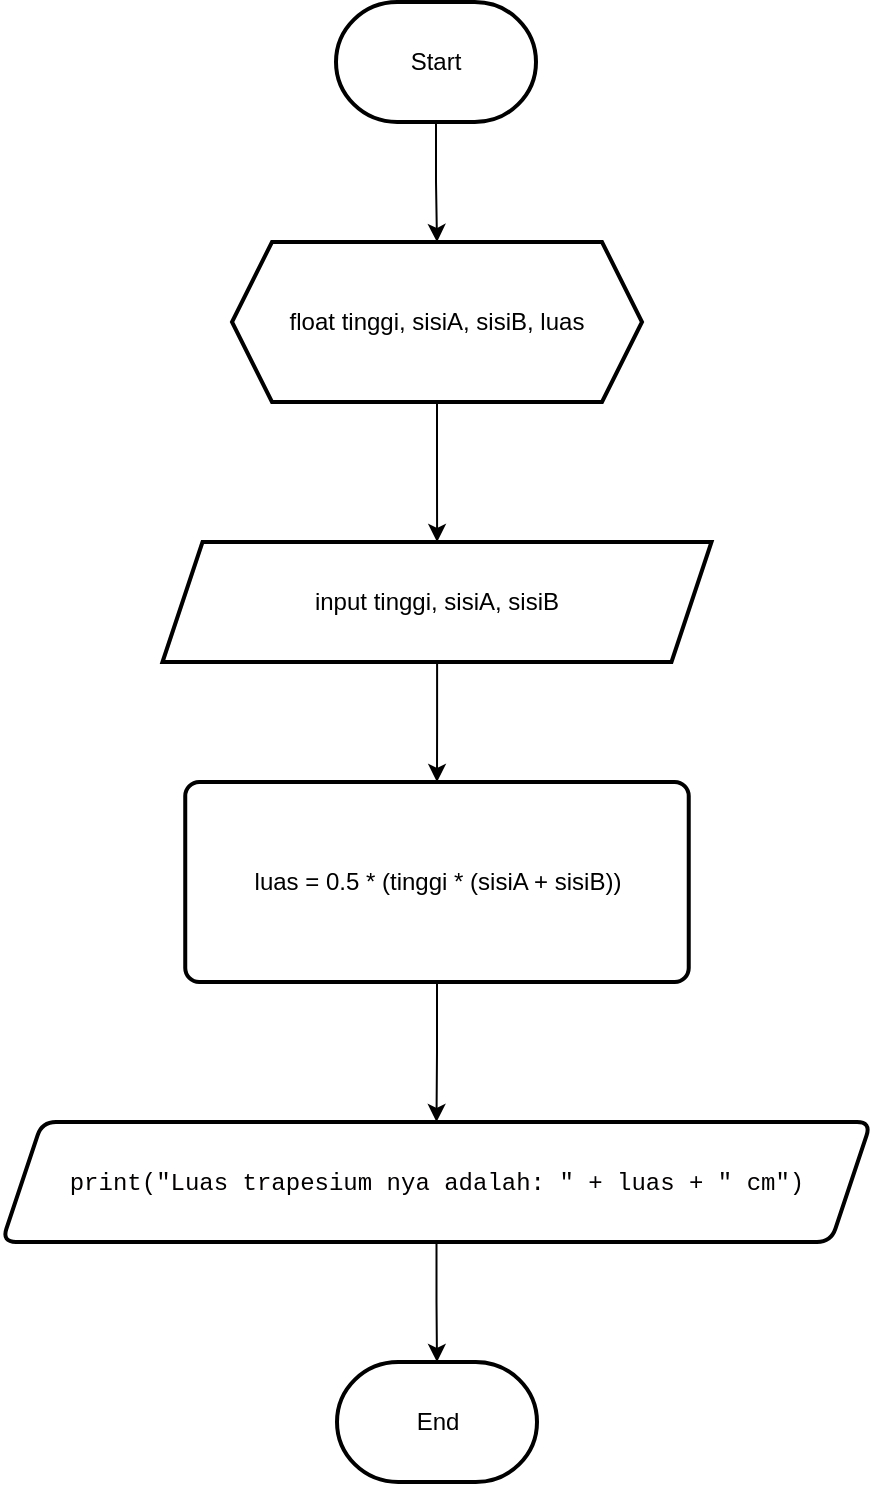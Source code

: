 <mxfile version="21.7.5" type="github">
  <diagram name="Page-1" id="2HC8ZAJzMvKnmengxu0y">
    <mxGraphModel dx="671" dy="385" grid="1" gridSize="10" guides="1" tooltips="1" connect="1" arrows="1" fold="1" page="1" pageScale="1" pageWidth="850" pageHeight="1100" math="0" shadow="0">
      <root>
        <mxCell id="0" />
        <mxCell id="1" parent="0" />
        <mxCell id="979kaJFMS9a5eqBpQx-z-5" value="" style="edgeStyle=orthogonalEdgeStyle;rounded=0;orthogonalLoop=1;jettySize=auto;html=1;" edge="1" parent="1" source="979kaJFMS9a5eqBpQx-z-1" target="979kaJFMS9a5eqBpQx-z-4">
          <mxGeometry relative="1" as="geometry" />
        </mxCell>
        <mxCell id="979kaJFMS9a5eqBpQx-z-1" value="Start" style="strokeWidth=2;html=1;shape=mxgraph.flowchart.terminator;whiteSpace=wrap;" vertex="1" parent="1">
          <mxGeometry x="375" y="80" width="100" height="60" as="geometry" />
        </mxCell>
        <mxCell id="979kaJFMS9a5eqBpQx-z-7" value="" style="edgeStyle=orthogonalEdgeStyle;rounded=0;orthogonalLoop=1;jettySize=auto;html=1;" edge="1" parent="1" source="979kaJFMS9a5eqBpQx-z-4" target="979kaJFMS9a5eqBpQx-z-6">
          <mxGeometry relative="1" as="geometry" />
        </mxCell>
        <mxCell id="979kaJFMS9a5eqBpQx-z-4" value="float tinggi, sisiA, sisiB, luas" style="shape=hexagon;perimeter=hexagonPerimeter2;whiteSpace=wrap;html=1;fixedSize=1;strokeWidth=2;" vertex="1" parent="1">
          <mxGeometry x="323" y="200" width="205" height="80" as="geometry" />
        </mxCell>
        <mxCell id="979kaJFMS9a5eqBpQx-z-11" value="" style="edgeStyle=orthogonalEdgeStyle;rounded=0;orthogonalLoop=1;jettySize=auto;html=1;" edge="1" parent="1" source="979kaJFMS9a5eqBpQx-z-6" target="979kaJFMS9a5eqBpQx-z-10">
          <mxGeometry relative="1" as="geometry" />
        </mxCell>
        <mxCell id="979kaJFMS9a5eqBpQx-z-6" value="input tinggi, sisiA, sisiB" style="shape=parallelogram;perimeter=parallelogramPerimeter;whiteSpace=wrap;html=1;fixedSize=1;strokeWidth=2;" vertex="1" parent="1">
          <mxGeometry x="288.25" y="350" width="274.5" height="60" as="geometry" />
        </mxCell>
        <mxCell id="979kaJFMS9a5eqBpQx-z-13" value="" style="edgeStyle=orthogonalEdgeStyle;rounded=0;orthogonalLoop=1;jettySize=auto;html=1;" edge="1" parent="1" source="979kaJFMS9a5eqBpQx-z-10" target="979kaJFMS9a5eqBpQx-z-12">
          <mxGeometry relative="1" as="geometry" />
        </mxCell>
        <mxCell id="979kaJFMS9a5eqBpQx-z-10" value="luas = 0.5 * (tinggi * (sisiA + sisiB))" style="rounded=1;whiteSpace=wrap;html=1;absoluteArcSize=1;arcSize=14;strokeWidth=2;" vertex="1" parent="1">
          <mxGeometry x="299.62" y="470" width="251.75" height="100" as="geometry" />
        </mxCell>
        <mxCell id="979kaJFMS9a5eqBpQx-z-15" value="" style="edgeStyle=orthogonalEdgeStyle;rounded=0;orthogonalLoop=1;jettySize=auto;html=1;" edge="1" parent="1" source="979kaJFMS9a5eqBpQx-z-12" target="979kaJFMS9a5eqBpQx-z-14">
          <mxGeometry relative="1" as="geometry" />
        </mxCell>
        <mxCell id="979kaJFMS9a5eqBpQx-z-12" value="&lt;font face=&quot;Consolas, Courier New, monospace&quot;&gt;print(&quot;Luas trapesium nya adalah: &quot; + luas + &quot; cm&quot;)&lt;/font&gt;" style="shape=parallelogram;perimeter=parallelogramPerimeter;whiteSpace=wrap;html=1;fixedSize=1;rounded=1;arcSize=14;strokeWidth=2;fontColor=#030100;" vertex="1" parent="1">
          <mxGeometry x="208" y="640" width="434.5" height="60" as="geometry" />
        </mxCell>
        <mxCell id="979kaJFMS9a5eqBpQx-z-14" value="End" style="strokeWidth=2;html=1;shape=mxgraph.flowchart.terminator;whiteSpace=wrap;" vertex="1" parent="1">
          <mxGeometry x="375.5" y="760" width="100" height="60" as="geometry" />
        </mxCell>
      </root>
    </mxGraphModel>
  </diagram>
</mxfile>
